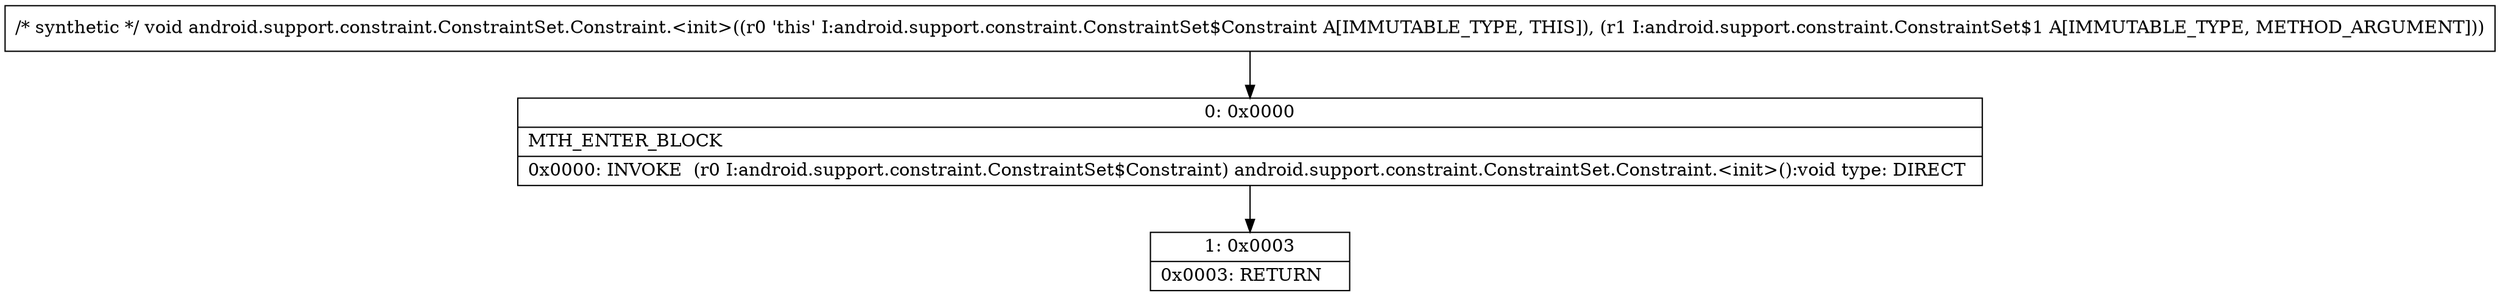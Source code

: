 digraph "CFG forandroid.support.constraint.ConstraintSet.Constraint.\<init\>(Landroid\/support\/constraint\/ConstraintSet$1;)V" {
Node_0 [shape=record,label="{0\:\ 0x0000|MTH_ENTER_BLOCK\l|0x0000: INVOKE  (r0 I:android.support.constraint.ConstraintSet$Constraint) android.support.constraint.ConstraintSet.Constraint.\<init\>():void type: DIRECT \l}"];
Node_1 [shape=record,label="{1\:\ 0x0003|0x0003: RETURN   \l}"];
MethodNode[shape=record,label="{\/* synthetic *\/ void android.support.constraint.ConstraintSet.Constraint.\<init\>((r0 'this' I:android.support.constraint.ConstraintSet$Constraint A[IMMUTABLE_TYPE, THIS]), (r1 I:android.support.constraint.ConstraintSet$1 A[IMMUTABLE_TYPE, METHOD_ARGUMENT])) }"];
MethodNode -> Node_0;
Node_0 -> Node_1;
}

